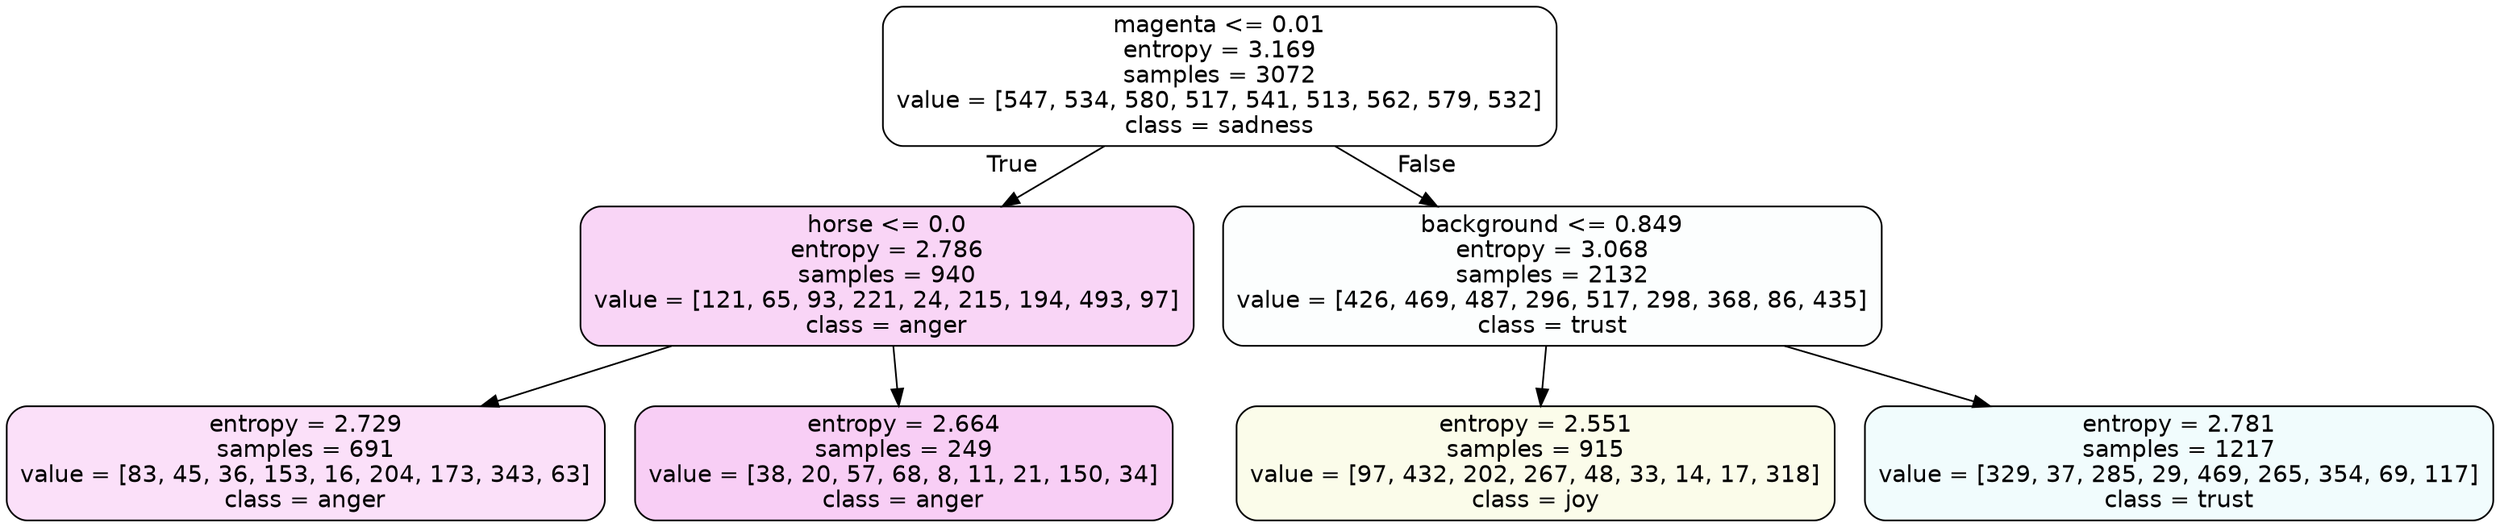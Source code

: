 digraph Tree {
node [shape=box, style="filled, rounded", color="black", fontname=helvetica] ;
edge [fontname=helvetica] ;
0 [label="magenta <= 0.01\nentropy = 3.169\nsamples = 3072\nvalue = [547, 534, 580, 517, 541, 513, 562, 579, 532]\nclass = sadness", fillcolor="#64e53900"] ;
1 [label="horse <= 0.0\nentropy = 2.786\nsamples = 940\nvalue = [121, 65, 93, 221, 24, 215, 194, 493, 97]\nclass = anger", fillcolor="#e539d735"] ;
0 -> 1 [labeldistance=2.5, labelangle=45, headlabel="True"] ;
2 [label="entropy = 2.729\nsamples = 691\nvalue = [83, 45, 36, 153, 16, 204, 173, 343, 63]\nclass = anger", fillcolor="#e539d727"] ;
1 -> 2 ;
3 [label="entropy = 2.664\nsamples = 249\nvalue = [38, 20, 57, 68, 8, 11, 21, 150, 34]\nclass = anger", fillcolor="#e539d73e"] ;
1 -> 3 ;
4 [label="background <= 0.849\nentropy = 3.068\nsamples = 2132\nvalue = [426, 469, 487, 296, 517, 298, 368, 86, 435]\nclass = trust", fillcolor="#39d7e503"] ;
0 -> 4 [labeldistance=2.5, labelangle=-45, headlabel="False"] ;
5 [label="entropy = 2.551\nsamples = 915\nvalue = [97, 432, 202, 267, 48, 33, 14, 17, 318]\nclass = joy", fillcolor="#d7e5391a"] ;
4 -> 5 ;
6 [label="entropy = 2.781\nsamples = 1217\nvalue = [329, 37, 285, 29, 469, 265, 354, 69, 117]\nclass = trust", fillcolor="#39d7e512"] ;
4 -> 6 ;
}
